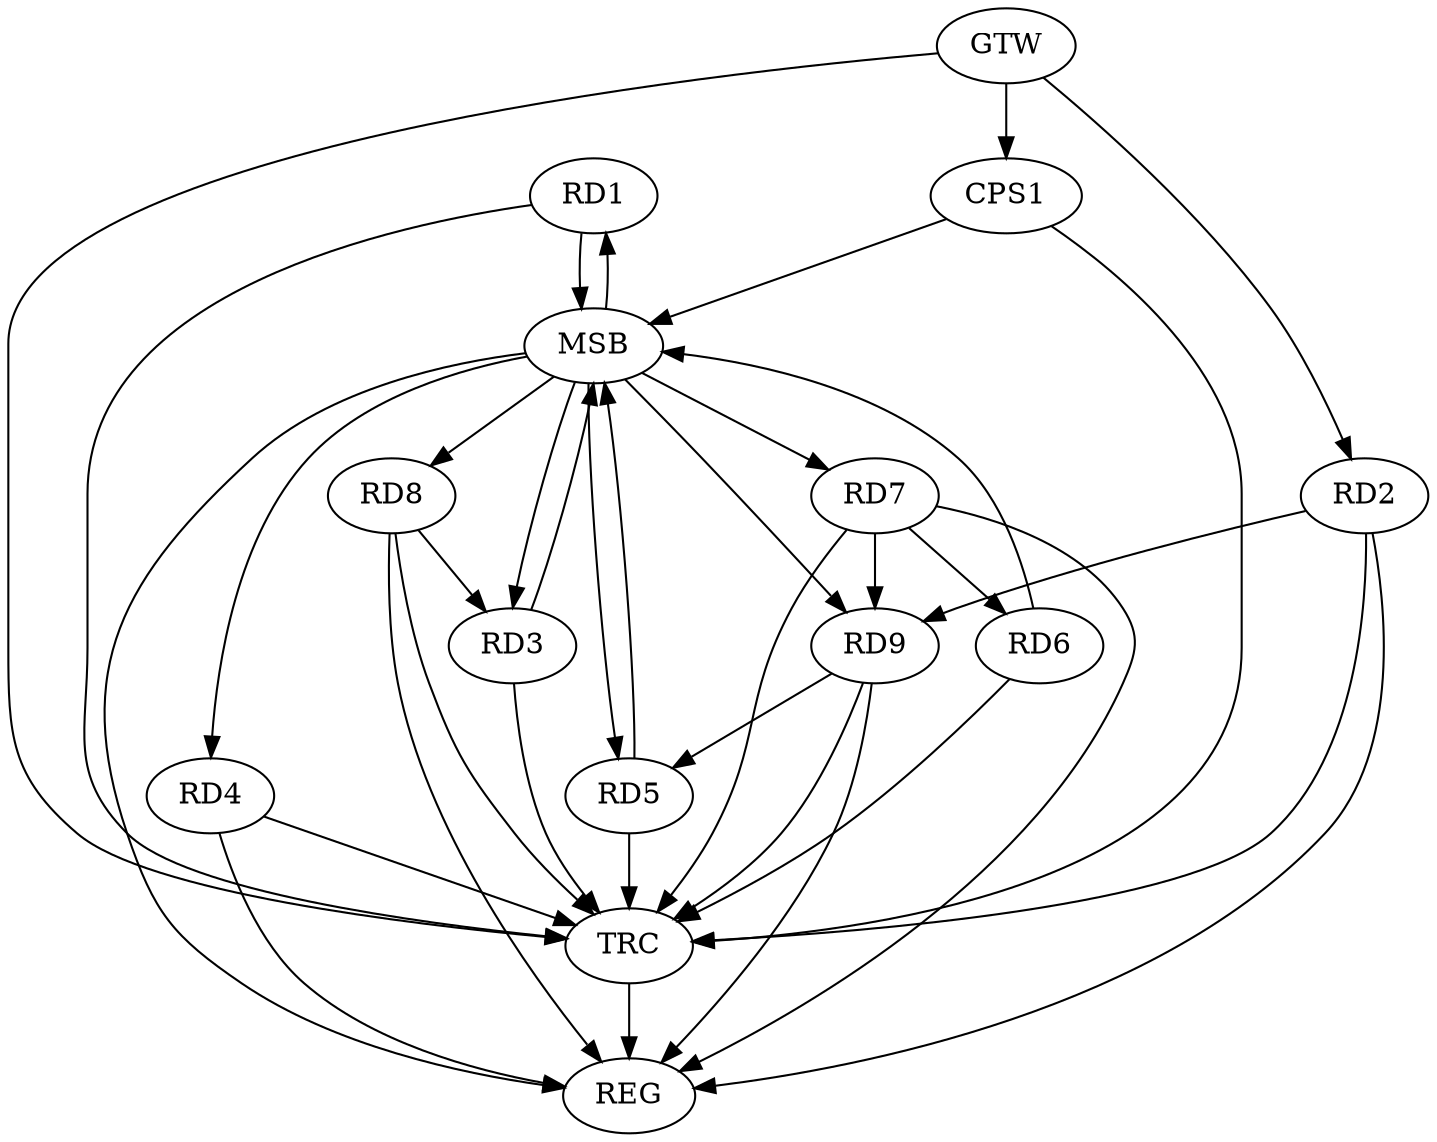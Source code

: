 strict digraph G {
  RD1 [ label="RD1" ];
  RD2 [ label="RD2" ];
  RD3 [ label="RD3" ];
  RD4 [ label="RD4" ];
  RD5 [ label="RD5" ];
  RD6 [ label="RD6" ];
  RD7 [ label="RD7" ];
  RD8 [ label="RD8" ];
  RD9 [ label="RD9" ];
  CPS1 [ label="CPS1" ];
  GTW [ label="GTW" ];
  REG [ label="REG" ];
  MSB [ label="MSB" ];
  TRC [ label="TRC" ];
  RD2 -> RD9;
  RD8 -> RD3;
  RD9 -> RD5;
  RD7 -> RD6;
  RD7 -> RD9;
  GTW -> RD2;
  GTW -> CPS1;
  RD2 -> REG;
  RD4 -> REG;
  RD7 -> REG;
  RD8 -> REG;
  RD9 -> REG;
  RD1 -> MSB;
  MSB -> RD3;
  MSB -> RD4;
  MSB -> RD7;
  MSB -> RD8;
  MSB -> RD9;
  MSB -> REG;
  RD3 -> MSB;
  RD5 -> MSB;
  RD6 -> MSB;
  MSB -> RD1;
  CPS1 -> MSB;
  MSB -> RD5;
  RD1 -> TRC;
  RD2 -> TRC;
  RD3 -> TRC;
  RD4 -> TRC;
  RD5 -> TRC;
  RD6 -> TRC;
  RD7 -> TRC;
  RD8 -> TRC;
  RD9 -> TRC;
  CPS1 -> TRC;
  GTW -> TRC;
  TRC -> REG;
}
